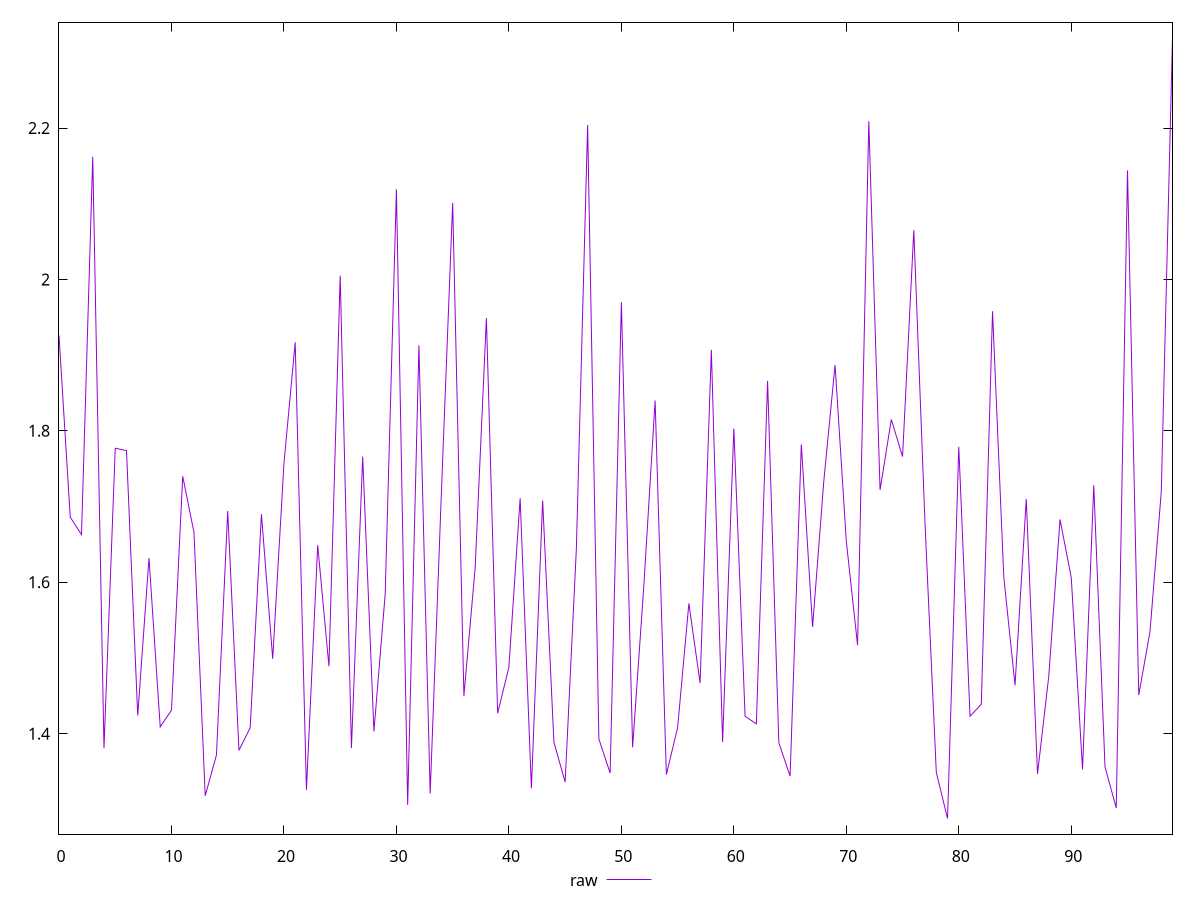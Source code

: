 reset

$raw <<EOF
0 1.9259999999999997
1 1.686
2 1.663
3 2.162
4 1.381
5 1.7770000000000001
6 1.774
7 1.424
8 1.6320000000000001
9 1.409
10 1.431
11 1.74
12 1.6660000000000001
13 1.318
14 1.3719999999999999
15 1.6940000000000002
16 1.3780000000000001
17 1.4080000000000001
18 1.6899999999999997
19 1.4989999999999999
20 1.757
21 1.9169999999999998
22 1.3259999999999998
23 1.649
24 1.489
25 2.0050000000000003
26 1.3809999999999998
27 1.766
28 1.403
29 1.5839999999999999
30 2.119
31 1.3059999999999998
32 1.9130000000000003
33 1.321
34 1.7189999999999999
35 2.101
36 1.45
37 1.619
38 1.949
39 1.427
40 1.488
41 1.711
42 1.3279999999999998
43 1.7079999999999997
44 1.389
45 1.3359999999999999
46 1.645
47 2.204
48 1.393
49 1.3479999999999999
50 1.9700000000000002
51 1.3820000000000001
52 1.596
53 1.8400000000000003
54 1.3459999999999999
55 1.408
56 1.5719999999999998
57 1.467
58 1.9070000000000003
59 1.389
60 1.8030000000000002
61 1.423
62 1.413
63 1.866
64 1.388
65 1.344
66 1.782
67 1.541
68 1.7339999999999998
69 1.8869999999999998
70 1.6540000000000001
71 1.5170000000000001
72 2.209
73 1.7219999999999998
74 1.815
75 1.7659999999999998
76 2.065
77 1.676
78 1.349
79 1.288
80 1.779
81 1.423
82 1.439
83 1.9580000000000002
84 1.6070000000000002
85 1.464
86 1.71
87 1.347
88 1.476
89 1.6829999999999998
90 1.6059999999999999
91 1.353
92 1.7280000000000002
93 1.3559999999999999
94 1.3019999999999998
95 2.144
96 1.451
97 1.535
98 1.719
99 2.319
EOF

set key outside below
set xrange [0:99]
set yrange [1.26738:2.33962]
set trange [1.26738:2.33962]
set terminal svg size 640, 490 enhanced background rgb 'white'
set output "report_00007_2020-12-11T15:55:29.892Z/server-response-time/samples/pages+cached+noadtech/raw/values.svg"

plot $raw title "raw" with line

reset
